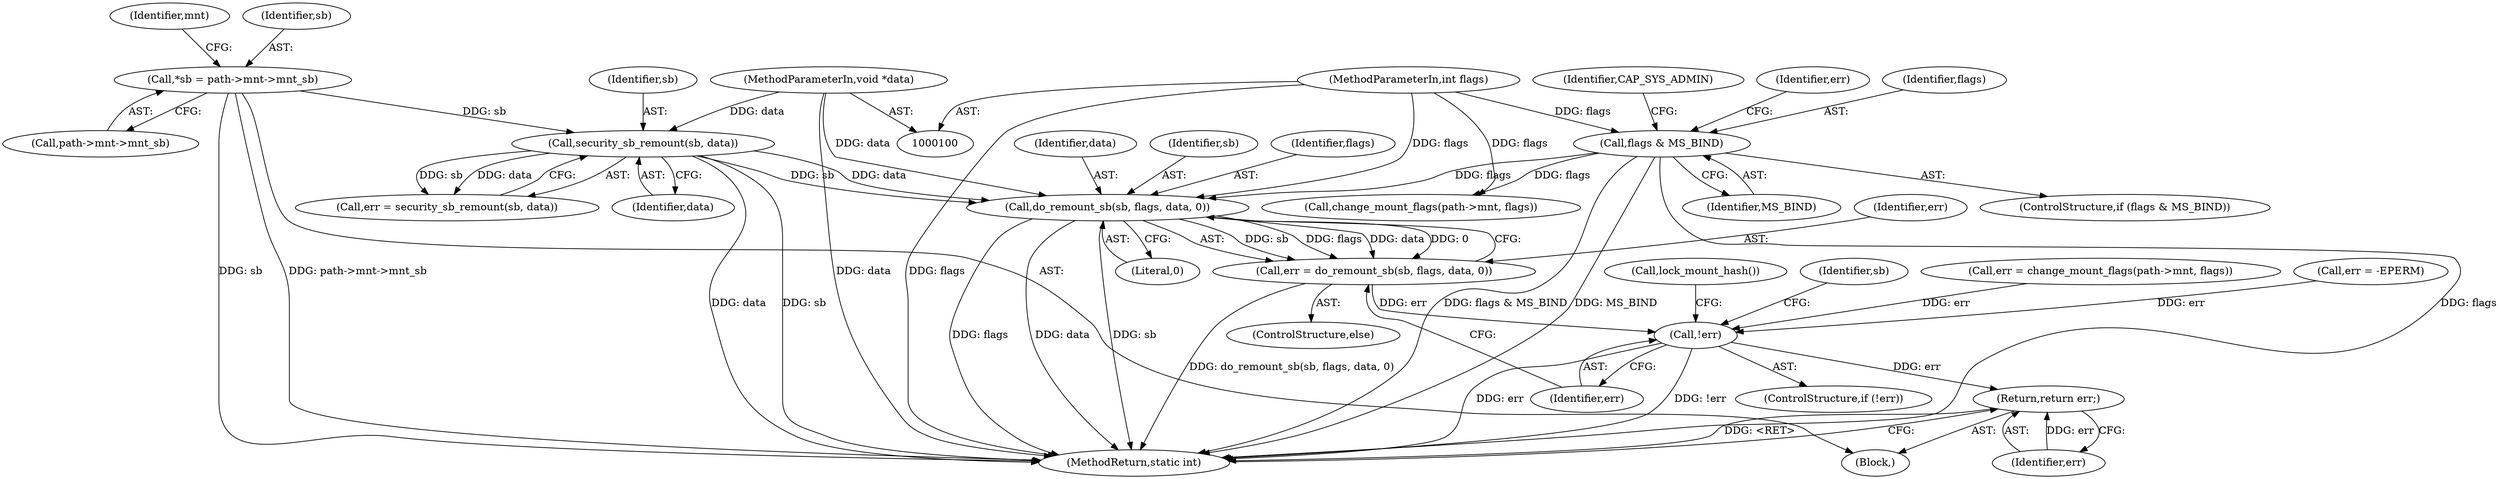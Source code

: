 digraph "0_linux_a6138db815df5ee542d848318e5dae681590fccd@pointer" {
"1000179" [label="(Call,do_remount_sb(sb, flags, data, 0))"];
"1000144" [label="(Call,security_sb_remount(sb, data))"];
"1000108" [label="(Call,*sb = path->mnt->mnt_sb)"];
"1000104" [label="(MethodParameterIn,void *data)"];
"1000157" [label="(Call,flags & MS_BIND)"];
"1000102" [label="(MethodParameterIn,int flags)"];
"1000177" [label="(Call,err = do_remount_sb(sb, flags, data, 0))"];
"1000185" [label="(Call,!err)"];
"1000215" [label="(Return,return err;)"];
"1000182" [label="(Identifier,data)"];
"1000188" [label="(Call,lock_mount_hash())"];
"1000186" [label="(Identifier,err)"];
"1000177" [label="(Call,err = do_remount_sb(sb, flags, data, 0))"];
"1000215" [label="(Return,return err;)"];
"1000180" [label="(Identifier,sb)"];
"1000157" [label="(Call,flags & MS_BIND)"];
"1000104" [label="(MethodParameterIn,void *data)"];
"1000117" [label="(Identifier,mnt)"];
"1000109" [label="(Identifier,sb)"];
"1000171" [label="(Identifier,CAP_SYS_ADMIN)"];
"1000213" [label="(Identifier,sb)"];
"1000110" [label="(Call,path->mnt->mnt_sb)"];
"1000184" [label="(ControlStructure,if (!err))"];
"1000161" [label="(Identifier,err)"];
"1000142" [label="(Call,err = security_sb_remount(sb, data))"];
"1000156" [label="(ControlStructure,if (flags & MS_BIND))"];
"1000108" [label="(Call,*sb = path->mnt->mnt_sb)"];
"1000160" [label="(Call,err = change_mount_flags(path->mnt, flags))"];
"1000216" [label="(Identifier,err)"];
"1000146" [label="(Identifier,data)"];
"1000183" [label="(Literal,0)"];
"1000217" [label="(MethodReturn,static int)"];
"1000178" [label="(Identifier,err)"];
"1000159" [label="(Identifier,MS_BIND)"];
"1000162" [label="(Call,change_mount_flags(path->mnt, flags))"];
"1000102" [label="(MethodParameterIn,int flags)"];
"1000179" [label="(Call,do_remount_sb(sb, flags, data, 0))"];
"1000176" [label="(ControlStructure,else)"];
"1000145" [label="(Identifier,sb)"];
"1000105" [label="(Block,)"];
"1000158" [label="(Identifier,flags)"];
"1000185" [label="(Call,!err)"];
"1000172" [label="(Call,err = -EPERM)"];
"1000181" [label="(Identifier,flags)"];
"1000144" [label="(Call,security_sb_remount(sb, data))"];
"1000179" -> "1000177"  [label="AST: "];
"1000179" -> "1000183"  [label="CFG: "];
"1000180" -> "1000179"  [label="AST: "];
"1000181" -> "1000179"  [label="AST: "];
"1000182" -> "1000179"  [label="AST: "];
"1000183" -> "1000179"  [label="AST: "];
"1000177" -> "1000179"  [label="CFG: "];
"1000179" -> "1000217"  [label="DDG: flags"];
"1000179" -> "1000217"  [label="DDG: data"];
"1000179" -> "1000217"  [label="DDG: sb"];
"1000179" -> "1000177"  [label="DDG: sb"];
"1000179" -> "1000177"  [label="DDG: flags"];
"1000179" -> "1000177"  [label="DDG: data"];
"1000179" -> "1000177"  [label="DDG: 0"];
"1000144" -> "1000179"  [label="DDG: sb"];
"1000144" -> "1000179"  [label="DDG: data"];
"1000157" -> "1000179"  [label="DDG: flags"];
"1000102" -> "1000179"  [label="DDG: flags"];
"1000104" -> "1000179"  [label="DDG: data"];
"1000144" -> "1000142"  [label="AST: "];
"1000144" -> "1000146"  [label="CFG: "];
"1000145" -> "1000144"  [label="AST: "];
"1000146" -> "1000144"  [label="AST: "];
"1000142" -> "1000144"  [label="CFG: "];
"1000144" -> "1000217"  [label="DDG: sb"];
"1000144" -> "1000217"  [label="DDG: data"];
"1000144" -> "1000142"  [label="DDG: sb"];
"1000144" -> "1000142"  [label="DDG: data"];
"1000108" -> "1000144"  [label="DDG: sb"];
"1000104" -> "1000144"  [label="DDG: data"];
"1000108" -> "1000105"  [label="AST: "];
"1000108" -> "1000110"  [label="CFG: "];
"1000109" -> "1000108"  [label="AST: "];
"1000110" -> "1000108"  [label="AST: "];
"1000117" -> "1000108"  [label="CFG: "];
"1000108" -> "1000217"  [label="DDG: path->mnt->mnt_sb"];
"1000108" -> "1000217"  [label="DDG: sb"];
"1000104" -> "1000100"  [label="AST: "];
"1000104" -> "1000217"  [label="DDG: data"];
"1000157" -> "1000156"  [label="AST: "];
"1000157" -> "1000159"  [label="CFG: "];
"1000158" -> "1000157"  [label="AST: "];
"1000159" -> "1000157"  [label="AST: "];
"1000161" -> "1000157"  [label="CFG: "];
"1000171" -> "1000157"  [label="CFG: "];
"1000157" -> "1000217"  [label="DDG: flags & MS_BIND"];
"1000157" -> "1000217"  [label="DDG: MS_BIND"];
"1000157" -> "1000217"  [label="DDG: flags"];
"1000102" -> "1000157"  [label="DDG: flags"];
"1000157" -> "1000162"  [label="DDG: flags"];
"1000102" -> "1000100"  [label="AST: "];
"1000102" -> "1000217"  [label="DDG: flags"];
"1000102" -> "1000162"  [label="DDG: flags"];
"1000177" -> "1000176"  [label="AST: "];
"1000178" -> "1000177"  [label="AST: "];
"1000186" -> "1000177"  [label="CFG: "];
"1000177" -> "1000217"  [label="DDG: do_remount_sb(sb, flags, data, 0)"];
"1000177" -> "1000185"  [label="DDG: err"];
"1000185" -> "1000184"  [label="AST: "];
"1000185" -> "1000186"  [label="CFG: "];
"1000186" -> "1000185"  [label="AST: "];
"1000188" -> "1000185"  [label="CFG: "];
"1000213" -> "1000185"  [label="CFG: "];
"1000185" -> "1000217"  [label="DDG: !err"];
"1000185" -> "1000217"  [label="DDG: err"];
"1000172" -> "1000185"  [label="DDG: err"];
"1000160" -> "1000185"  [label="DDG: err"];
"1000185" -> "1000215"  [label="DDG: err"];
"1000215" -> "1000105"  [label="AST: "];
"1000215" -> "1000216"  [label="CFG: "];
"1000216" -> "1000215"  [label="AST: "];
"1000217" -> "1000215"  [label="CFG: "];
"1000215" -> "1000217"  [label="DDG: <RET>"];
"1000216" -> "1000215"  [label="DDG: err"];
}

